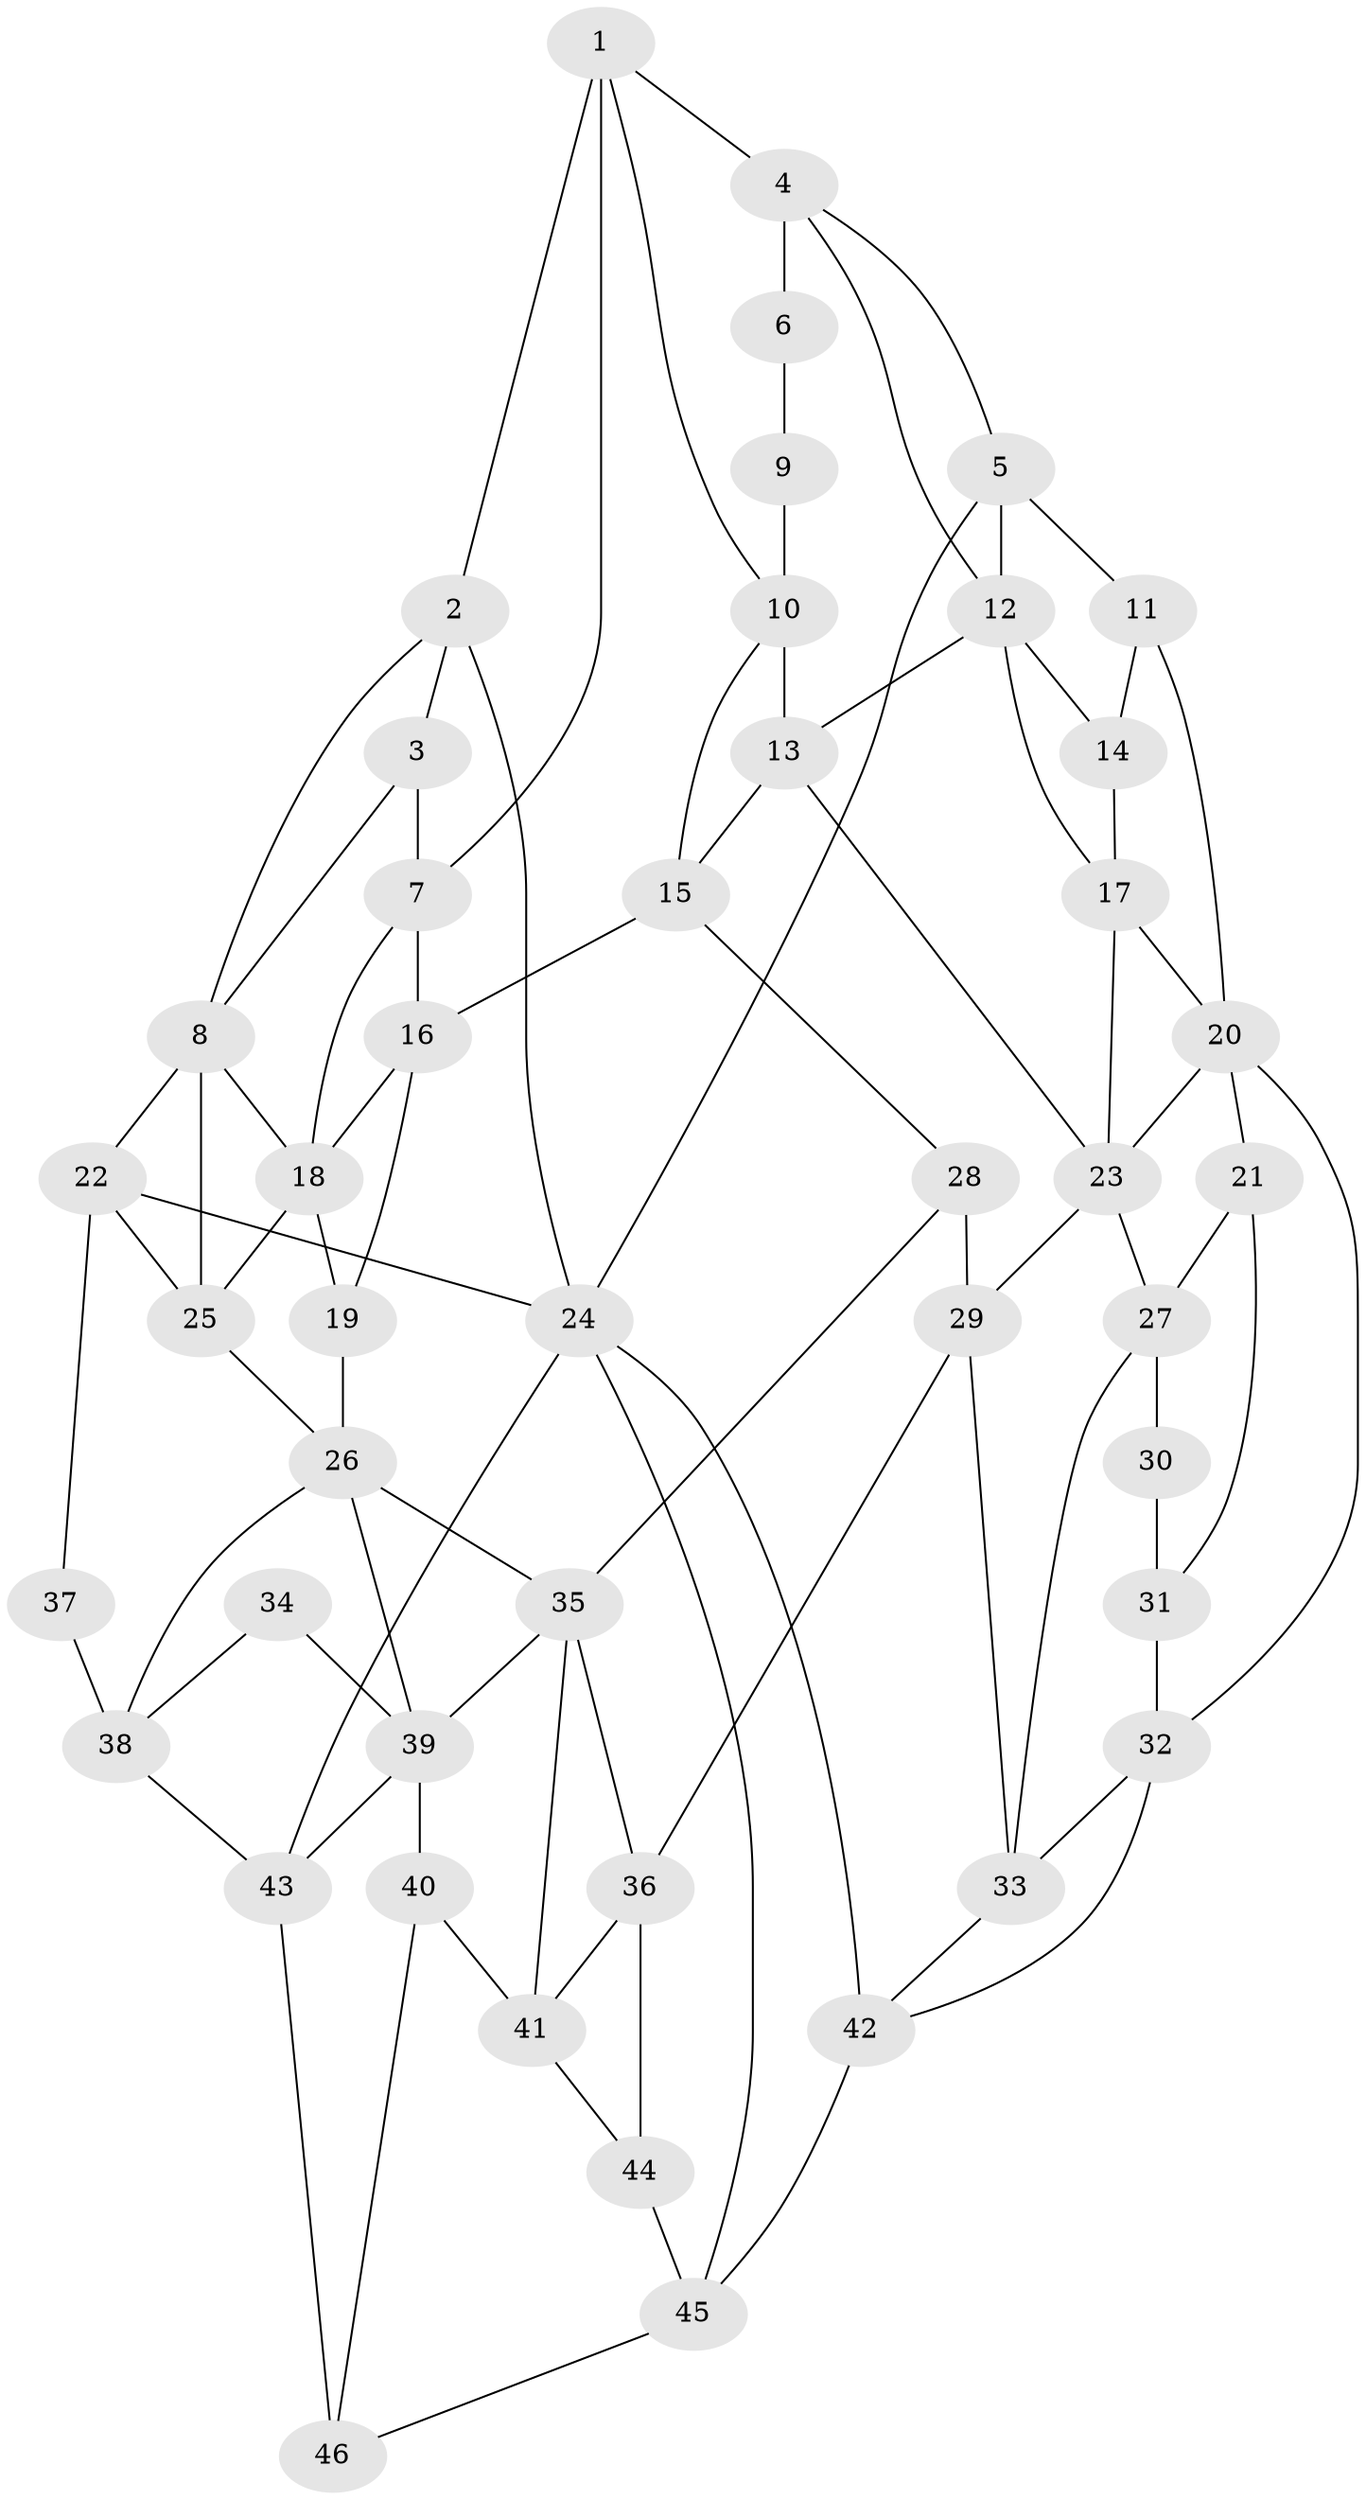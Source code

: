 // original degree distribution, {3: 0.013793103448275862, 6: 0.23448275862068965, 4: 0.25517241379310346, 5: 0.496551724137931}
// Generated by graph-tools (version 1.1) at 2025/38/03/04/25 23:38:23]
// undirected, 46 vertices, 87 edges
graph export_dot {
  node [color=gray90,style=filled];
  1;
  2;
  3;
  4;
  5;
  6;
  7;
  8;
  9;
  10;
  11;
  12;
  13;
  14;
  15;
  16;
  17;
  18;
  19;
  20;
  21;
  22;
  23;
  24;
  25;
  26;
  27;
  28;
  29;
  30;
  31;
  32;
  33;
  34;
  35;
  36;
  37;
  38;
  39;
  40;
  41;
  42;
  43;
  44;
  45;
  46;
  1 -- 2 [weight=1.0];
  1 -- 4 [weight=1.0];
  1 -- 7 [weight=2.0];
  1 -- 10 [weight=1.0];
  2 -- 3 [weight=2.0];
  2 -- 8 [weight=1.0];
  2 -- 24 [weight=2.0];
  3 -- 7 [weight=2.0];
  3 -- 8 [weight=1.0];
  4 -- 5 [weight=1.0];
  4 -- 6 [weight=2.0];
  4 -- 12 [weight=1.0];
  5 -- 11 [weight=1.0];
  5 -- 12 [weight=1.0];
  5 -- 24 [weight=2.0];
  6 -- 9 [weight=2.0];
  7 -- 16 [weight=1.0];
  7 -- 18 [weight=1.0];
  8 -- 18 [weight=1.0];
  8 -- 22 [weight=1.0];
  8 -- 25 [weight=1.0];
  9 -- 10 [weight=2.0];
  10 -- 13 [weight=1.0];
  10 -- 15 [weight=1.0];
  11 -- 14 [weight=1.0];
  11 -- 20 [weight=1.0];
  12 -- 13 [weight=1.0];
  12 -- 14 [weight=2.0];
  12 -- 17 [weight=1.0];
  13 -- 15 [weight=1.0];
  13 -- 23 [weight=1.0];
  14 -- 17 [weight=1.0];
  15 -- 16 [weight=2.0];
  15 -- 28 [weight=1.0];
  16 -- 18 [weight=1.0];
  16 -- 19 [weight=1.0];
  17 -- 20 [weight=1.0];
  17 -- 23 [weight=1.0];
  18 -- 19 [weight=2.0];
  18 -- 25 [weight=1.0];
  19 -- 26 [weight=2.0];
  20 -- 21 [weight=2.0];
  20 -- 23 [weight=1.0];
  20 -- 32 [weight=1.0];
  21 -- 27 [weight=1.0];
  21 -- 31 [weight=1.0];
  22 -- 24 [weight=1.0];
  22 -- 25 [weight=1.0];
  22 -- 37 [weight=1.0];
  23 -- 27 [weight=1.0];
  23 -- 29 [weight=2.0];
  24 -- 42 [weight=1.0];
  24 -- 43 [weight=1.0];
  24 -- 45 [weight=1.0];
  25 -- 26 [weight=1.0];
  26 -- 35 [weight=1.0];
  26 -- 38 [weight=1.0];
  26 -- 39 [weight=1.0];
  27 -- 30 [weight=2.0];
  27 -- 33 [weight=1.0];
  28 -- 29 [weight=2.0];
  28 -- 35 [weight=1.0];
  29 -- 33 [weight=1.0];
  29 -- 36 [weight=1.0];
  30 -- 31 [weight=2.0];
  31 -- 32 [weight=2.0];
  32 -- 33 [weight=1.0];
  32 -- 42 [weight=1.0];
  33 -- 42 [weight=1.0];
  34 -- 38 [weight=1.0];
  34 -- 39 [weight=2.0];
  35 -- 36 [weight=1.0];
  35 -- 39 [weight=1.0];
  35 -- 41 [weight=1.0];
  36 -- 41 [weight=1.0];
  36 -- 44 [weight=2.0];
  37 -- 38 [weight=3.0];
  38 -- 43 [weight=1.0];
  39 -- 40 [weight=1.0];
  39 -- 43 [weight=1.0];
  40 -- 41 [weight=1.0];
  40 -- 46 [weight=1.0];
  41 -- 44 [weight=2.0];
  42 -- 45 [weight=2.0];
  43 -- 46 [weight=2.0];
  44 -- 45 [weight=2.0];
  45 -- 46 [weight=1.0];
}
